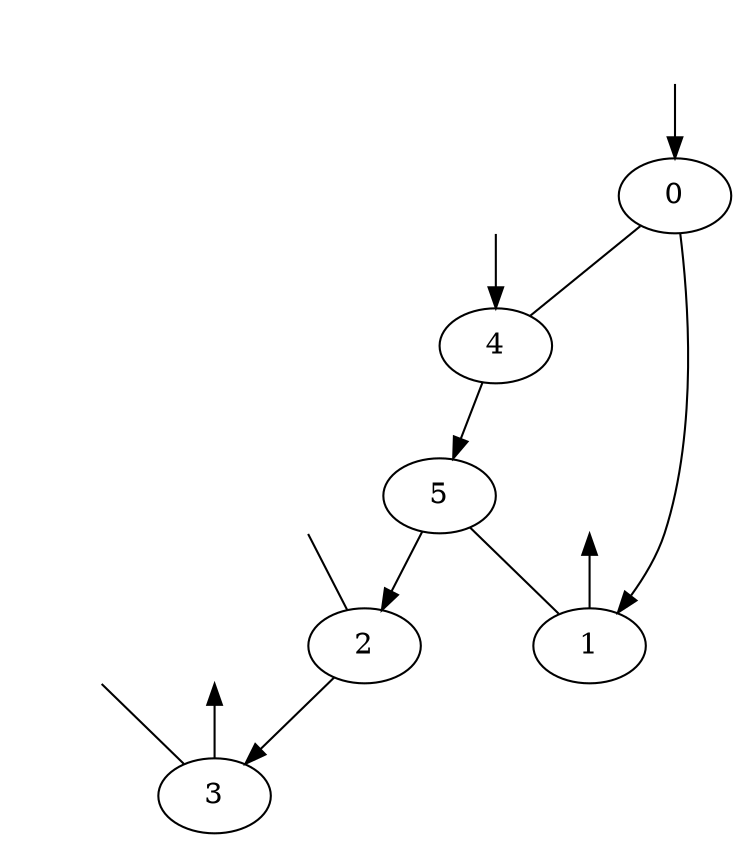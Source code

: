 digraph {
  0 [node_type=i,];
  1 [node_type=i,];
  2 [node_type=i,];
  3 [node_type=i,];
  4 [node_type=i,];
  5 [node_type=i,];
  0 -> 1[ dir=forward cut_flow=uncut,edge_id=0,pdg=11,];
  ext2 [shape=none, label="" flow=sink];
  ext2 -> 1[dir=back cut_flow=aligned,edge_id=1,pdg=11,];
  ext3 [shape=none, label="" flow=source];
  ext3 -> 0[dir=forward cut_flow=reversed,edge_id=1,pdg=11,];
  0 -> 4[ dir=none cut_flow=uncut,edge_id=8,pdg=22,];
  5 -> 1[ dir=none cut_flow=uncut,edge_id=2,pdg=22,];
  2 -> 3[ dir=forward cut_flow=uncut,edge_id=6,pdg=1,];
  ext10 [shape=none, label="" flow=sink];
  ext10 -> 2[dir=none cut_flow=aligned,edge_id=7,pdg=21,];
  ext11 [shape=none, label="" flow=source];
  ext11 -> 3[dir=none cut_flow=reversed,edge_id=7,pdg=21,];
  5 -> 2[ dir=forward cut_flow=uncut,edge_id=5,pdg=1,];
  ext14 [shape=none, label="" flow=sink];
  ext14 -> 3[dir=back cut_flow=aligned,edge_id=4,pdg=1,];
  ext15 [shape=none, label="" flow=source];
  ext15 -> 4[dir=forward cut_flow=reversed,edge_id=4,pdg=1,];
  4 -> 5[ dir=forward cut_flow=uncut,edge_id=3,pdg=1,];
}
digraph {
  0 [node_type=i,];
  1 [node_type=i,];
  2 [node_type=i,];
  3 [node_type=i,];
  4 [node_type=i,];
  5 [node_type=i,];
  0 -> 1[ dir=forward cut_flow=uncut,edge_id=0,pdg=11,];
  ext2 [shape=none, label="" flow=sink];
  ext2 -> 1[dir=back cut_flow=aligned,edge_id=1,pdg=11,];
  ext3 [shape=none, label="" flow=source];
  ext3 -> 0[dir=forward cut_flow=reversed,edge_id=1,pdg=11,];
  0 -> 4[ dir=none cut_flow=uncut,edge_id=8,pdg=22,];
  5 -> 1[ dir=none cut_flow=uncut,edge_id=2,pdg=22,];
  2 -> 3[ dir=forward cut_flow=uncut,edge_id=6,pdg=1,];
  ext10 [shape=none, label="" flow=sink];
  ext10 -> 2[dir=none cut_flow=aligned,edge_id=7,pdg=21,];
  ext11 [shape=none, label="" flow=source];
  ext11 -> 3[dir=none cut_flow=reversed,edge_id=7,pdg=21,];
  ext12 [shape=none, label="" flow=sink];
  ext12 -> 5[dir=back cut_flow=aligned,edge_id=5,pdg=1,];
  ext13 [shape=none, label="" flow=source];
  ext13 -> 2[dir=forward cut_flow=reversed,edge_id=5,pdg=1,];
  3 -> 4[ dir=forward cut_flow=uncut,edge_id=4,pdg=1,];
  4 -> 5[ dir=forward cut_flow=uncut,edge_id=3,pdg=1,];
}
digraph {
  0 [node_type=i,];
  1 [node_type=i,];
  2 [node_type=i,];
  3 [node_type=i,];
  4 [node_type=i,];
  5 [node_type=i,];
  ext0 [shape=none, label="" flow=sink];
  ext0 -> 0[dir=back cut_flow=aligned,edge_id=0,pdg=11,];
  ext1 [shape=none, label="" flow=source];
  ext1 -> 1[dir=forward cut_flow=reversed,edge_id=0,pdg=11,];
  1 -> 0[ dir=forward cut_flow=uncut,edge_id=1,pdg=11,];
  0 -> 4[ dir=none cut_flow=uncut,edge_id=8,pdg=22,];
  5 -> 1[ dir=none cut_flow=uncut,edge_id=2,pdg=22,];
  2 -> 3[ dir=forward cut_flow=uncut,edge_id=6,pdg=1,];
  ext10 [shape=none, label="" flow=sink];
  ext10 -> 2[dir=none cut_flow=aligned,edge_id=7,pdg=21,];
  ext11 [shape=none, label="" flow=source];
  ext11 -> 3[dir=none cut_flow=reversed,edge_id=7,pdg=21,];
  5 -> 2[ dir=forward cut_flow=uncut,edge_id=5,pdg=1,];
  3 -> 4[ dir=forward cut_flow=uncut,edge_id=4,pdg=1,];
  ext16 [shape=none, label="" flow=sink];
  ext16 -> 4[dir=back cut_flow=aligned,edge_id=3,pdg=1,];
  ext17 [shape=none, label="" flow=source];
  ext17 -> 5[dir=forward cut_flow=reversed,edge_id=3,pdg=1,];
}
digraph {
  0 [node_type=i,];
  1 [node_type=i,];
  2 [node_type=i,];
  3 [node_type=i,];
  4 [node_type=i,];
  5 [node_type=i,];
  0 -> 1[ dir=forward cut_flow=uncut,edge_id=0,pdg=11,];
  ext2 [shape=none, label="" flow=sink];
  ext2 -> 1[dir=back cut_flow=aligned,edge_id=1,pdg=11,];
  ext3 [shape=none, label="" flow=source];
  ext3 -> 0[dir=forward cut_flow=reversed,edge_id=1,pdg=11,];
  0 -> 4[ dir=none cut_flow=uncut,edge_id=8,pdg=22,];
  5 -> 1[ dir=none cut_flow=uncut,edge_id=2,pdg=22,];
  2 -> 3[ dir=forward cut_flow=uncut,edge_id=6,pdg=1,];
  ext10 [shape=none, label="" flow=sink];
  ext10 -> 2[dir=none cut_flow=aligned,edge_id=7,pdg=21,];
  ext11 [shape=none, label="" flow=source];
  ext11 -> 3[dir=none cut_flow=reversed,edge_id=7,pdg=21,];
  5 -> 2[ dir=forward cut_flow=uncut,edge_id=5,pdg=1,];
  3 -> 4[ dir=forward cut_flow=uncut,edge_id=4,pdg=1,];
  4 -> 5[ dir=forward cut_flow=uncut,edge_id=3,pdg=1,];
}
digraph {
  0 [node_type=i,];
  1 [node_type=i,];
  2 [node_type=i,];
  3 [node_type=i,];
  4 [node_type=i,];
  5 [node_type=i,];
  0 -> 1[ dir=forward cut_flow=uncut,edge_id=0,pdg=11,];
  ext2 [shape=none, label="" flow=sink];
  ext2 -> 1[dir=back cut_flow=aligned,edge_id=1,pdg=11,];
  ext3 [shape=none, label="" flow=source];
  ext3 -> 0[dir=forward cut_flow=reversed,edge_id=1,pdg=11,];
  0 -> 4[ dir=none cut_flow=uncut,edge_id=8,pdg=22,];
  5 -> 1[ dir=none cut_flow=uncut,edge_id=2,pdg=22,];
  ext8 [shape=none, label="" flow=sink];
  ext8 -> 2[dir=back cut_flow=reversed,edge_id=6,pdg=1,];
  ext9 [shape=none, label="" flow=source];
  ext9 -> 3[dir=forward cut_flow=aligned,edge_id=6,pdg=1,];
  2 -> 3[ dir=none cut_flow=uncut,edge_id=7,pdg=21,];
  ext12 [shape=none, label="" flow=sink];
  ext12 -> 5[dir=back cut_flow=aligned,edge_id=5,pdg=1,];
  ext13 [shape=none, label="" flow=source];
  ext13 -> 2[dir=forward cut_flow=reversed,edge_id=5,pdg=1,];
  3 -> 4[ dir=forward cut_flow=uncut,edge_id=4,pdg=1,];
  4 -> 5[ dir=forward cut_flow=uncut,edge_id=3,pdg=1,];
}
digraph {
  0 [node_type=i,];
  1 [node_type=i,];
  2 [node_type=i,];
  3 [node_type=i,];
  4 [node_type=i,];
  5 [node_type=i,];
  0 -> 1[ dir=forward cut_flow=uncut,edge_id=0,pdg=11,];
  ext2 [shape=none, label="" flow=sink];
  ext2 -> 1[dir=back cut_flow=aligned,edge_id=1,pdg=11,];
  ext3 [shape=none, label="" flow=source];
  ext3 -> 0[dir=forward cut_flow=reversed,edge_id=1,pdg=11,];
  0 -> 4[ dir=none cut_flow=uncut,edge_id=8,pdg=22,];
  5 -> 1[ dir=none cut_flow=uncut,edge_id=2,pdg=22,];
  ext8 [shape=none, label="" flow=sink];
  ext8 -> 2[dir=back cut_flow=reversed,edge_id=6,pdg=1,];
  ext9 [shape=none, label="" flow=source];
  ext9 -> 3[dir=forward cut_flow=aligned,edge_id=6,pdg=1,];
  2 -> 3[ dir=none cut_flow=uncut,edge_id=7,pdg=21,];
  5 -> 2[ dir=forward cut_flow=uncut,edge_id=5,pdg=1,];
  ext14 [shape=none, label="" flow=sink];
  ext14 -> 3[dir=back cut_flow=aligned,edge_id=4,pdg=1,];
  ext15 [shape=none, label="" flow=source];
  ext15 -> 4[dir=forward cut_flow=reversed,edge_id=4,pdg=1,];
  4 -> 5[ dir=forward cut_flow=uncut,edge_id=3,pdg=1,];
}
digraph {
  0 [node_type=i,];
  1 [node_type=i,];
  2 [node_type=i,];
  3 [node_type=i,];
  4 [node_type=i,];
  5 [node_type=i,];
  ext0 [shape=none, label="" flow=sink];
  ext0 -> 0[dir=back cut_flow=aligned,edge_id=0,pdg=11,];
  ext1 [shape=none, label="" flow=source];
  ext1 -> 1[dir=forward cut_flow=reversed,edge_id=0,pdg=11,];
  1 -> 0[ dir=forward cut_flow=uncut,edge_id=1,pdg=11,];
  0 -> 4[ dir=none cut_flow=uncut,edge_id=8,pdg=22,];
  5 -> 1[ dir=none cut_flow=uncut,edge_id=2,pdg=22,];
  ext8 [shape=none, label="" flow=sink];
  ext8 -> 2[dir=back cut_flow=reversed,edge_id=6,pdg=1,];
  ext9 [shape=none, label="" flow=source];
  ext9 -> 3[dir=forward cut_flow=aligned,edge_id=6,pdg=1,];
  2 -> 3[ dir=none cut_flow=uncut,edge_id=7,pdg=21,];
  5 -> 2[ dir=forward cut_flow=uncut,edge_id=5,pdg=1,];
  3 -> 4[ dir=forward cut_flow=uncut,edge_id=4,pdg=1,];
  ext16 [shape=none, label="" flow=sink];
  ext16 -> 4[dir=back cut_flow=aligned,edge_id=3,pdg=1,];
  ext17 [shape=none, label="" flow=source];
  ext17 -> 5[dir=forward cut_flow=reversed,edge_id=3,pdg=1,];
}
digraph {
  0 [node_type=i,];
  1 [node_type=i,];
  2 [node_type=i,];
  3 [node_type=i,];
  4 [node_type=i,];
  5 [node_type=i,];
  0 -> 1[ dir=forward cut_flow=uncut,edge_id=0,pdg=11,];
  ext2 [shape=none, label="" flow=sink];
  ext2 -> 1[dir=back cut_flow=aligned,edge_id=1,pdg=11,];
  ext3 [shape=none, label="" flow=source];
  ext3 -> 0[dir=forward cut_flow=reversed,edge_id=1,pdg=11,];
  0 -> 4[ dir=none cut_flow=uncut,edge_id=8,pdg=22,];
  5 -> 1[ dir=none cut_flow=uncut,edge_id=2,pdg=22,];
  ext8 [shape=none, label="" flow=sink];
  ext8 -> 2[dir=back cut_flow=aligned,edge_id=6,pdg=1,];
  ext9 [shape=none, label="" flow=source];
  ext9 -> 3[dir=forward cut_flow=reversed,edge_id=6,pdg=1,];
  ext10 [shape=none, label="" flow=sink];
  ext10 -> 2[dir=none cut_flow=aligned,edge_id=7,pdg=21,];
  ext11 [shape=none, label="" flow=source];
  ext11 -> 3[dir=none cut_flow=reversed,edge_id=7,pdg=21,];
  5 -> 2[ dir=forward cut_flow=uncut,edge_id=5,pdg=1,];
  3 -> 4[ dir=forward cut_flow=uncut,edge_id=4,pdg=1,];
  4 -> 5[ dir=forward cut_flow=uncut,edge_id=3,pdg=1,];
}
digraph {
  0 [node_type=i,];
  1 [node_type=i,];
  2 [node_type=i,];
  3 [node_type=i,];
  4 [node_type=i,];
  5 [node_type=i,];
  0 -> 1[ dir=forward cut_flow=uncut,edge_id=0,pdg=11,];
  ext2 [shape=none, label="" flow=sink];
  ext2 -> 1[dir=back cut_flow=aligned,edge_id=1,pdg=11,];
  ext3 [shape=none, label="" flow=source];
  ext3 -> 0[dir=forward cut_flow=reversed,edge_id=1,pdg=11,];
  0 -> 4[ dir=none cut_flow=uncut,edge_id=8,pdg=22,];
  5 -> 1[ dir=none cut_flow=uncut,edge_id=2,pdg=22,];
  2 -> 3[ dir=forward cut_flow=uncut,edge_id=6,pdg=1,];
  2 -> 3[ dir=none cut_flow=uncut,edge_id=7,pdg=21,];
  ext12 [shape=none, label="" flow=sink];
  ext12 -> 5[dir=back cut_flow=aligned,edge_id=5,pdg=1,];
  ext13 [shape=none, label="" flow=source];
  ext13 -> 2[dir=forward cut_flow=reversed,edge_id=5,pdg=1,];
  3 -> 4[ dir=forward cut_flow=uncut,edge_id=4,pdg=1,];
  4 -> 5[ dir=forward cut_flow=uncut,edge_id=3,pdg=1,];
}
digraph {
  0 [node_type=i,];
  1 [node_type=i,];
  2 [node_type=i,];
  3 [node_type=i,];
  4 [node_type=i,];
  5 [node_type=i,];
  0 -> 1[ dir=forward cut_flow=uncut,edge_id=0,pdg=11,];
  ext2 [shape=none, label="" flow=sink];
  ext2 -> 1[dir=back cut_flow=aligned,edge_id=1,pdg=11,];
  ext3 [shape=none, label="" flow=source];
  ext3 -> 0[dir=forward cut_flow=reversed,edge_id=1,pdg=11,];
  0 -> 4[ dir=none cut_flow=uncut,edge_id=8,pdg=22,];
  5 -> 1[ dir=none cut_flow=uncut,edge_id=2,pdg=22,];
  2 -> 3[ dir=forward cut_flow=uncut,edge_id=6,pdg=1,];
  2 -> 3[ dir=none cut_flow=uncut,edge_id=7,pdg=21,];
  5 -> 2[ dir=forward cut_flow=uncut,edge_id=5,pdg=1,];
  ext14 [shape=none, label="" flow=sink];
  ext14 -> 3[dir=back cut_flow=aligned,edge_id=4,pdg=1,];
  ext15 [shape=none, label="" flow=source];
  ext15 -> 4[dir=forward cut_flow=reversed,edge_id=4,pdg=1,];
  4 -> 5[ dir=forward cut_flow=uncut,edge_id=3,pdg=1,];
}
digraph {
  0 [node_type=i,];
  1 [node_type=i,];
  2 [node_type=i,];
  3 [node_type=i,];
  4 [node_type=i,];
  5 [node_type=i,];
  ext0 [shape=none, label="" flow=sink];
  ext0 -> 0[dir=back cut_flow=aligned,edge_id=0,pdg=11,];
  ext1 [shape=none, label="" flow=source];
  ext1 -> 1[dir=forward cut_flow=reversed,edge_id=0,pdg=11,];
  1 -> 0[ dir=forward cut_flow=uncut,edge_id=1,pdg=11,];
  0 -> 4[ dir=none cut_flow=uncut,edge_id=8,pdg=22,];
  5 -> 1[ dir=none cut_flow=uncut,edge_id=2,pdg=22,];
  2 -> 3[ dir=forward cut_flow=uncut,edge_id=6,pdg=1,];
  2 -> 3[ dir=none cut_flow=uncut,edge_id=7,pdg=21,];
  5 -> 2[ dir=forward cut_flow=uncut,edge_id=5,pdg=1,];
  3 -> 4[ dir=forward cut_flow=uncut,edge_id=4,pdg=1,];
  ext16 [shape=none, label="" flow=sink];
  ext16 -> 4[dir=back cut_flow=aligned,edge_id=3,pdg=1,];
  ext17 [shape=none, label="" flow=source];
  ext17 -> 5[dir=forward cut_flow=reversed,edge_id=3,pdg=1,];
}
digraph {
  0 [node_type=i,];
  1 [node_type=i,];
  2 [node_type=i,];
  3 [node_type=i,];
  4 [node_type=i,];
  5 [node_type=i,];
  0 -> 1[ dir=forward cut_flow=uncut,edge_id=0,pdg=11,];
  ext2 [shape=none, label="" flow=sink];
  ext2 -> 1[dir=back cut_flow=aligned,edge_id=1,pdg=11,];
  ext3 [shape=none, label="" flow=source];
  ext3 -> 0[dir=forward cut_flow=reversed,edge_id=1,pdg=11,];
  0 -> 4[ dir=none cut_flow=uncut,edge_id=8,pdg=22,];
  5 -> 1[ dir=none cut_flow=uncut,edge_id=2,pdg=22,];
  ext8 [shape=none, label="" flow=sink];
  ext8 -> 2[dir=back cut_flow=aligned,edge_id=6,pdg=1,];
  ext9 [shape=none, label="" flow=source];
  ext9 -> 3[dir=forward cut_flow=reversed,edge_id=6,pdg=1,];
  2 -> 3[ dir=none cut_flow=uncut,edge_id=7,pdg=21,];
  ext12 [shape=none, label="" flow=sink];
  ext12 -> 5[dir=back cut_flow=aligned,edge_id=5,pdg=1,];
  ext13 [shape=none, label="" flow=source];
  ext13 -> 2[dir=forward cut_flow=reversed,edge_id=5,pdg=1,];
  3 -> 4[ dir=forward cut_flow=uncut,edge_id=4,pdg=1,];
  4 -> 5[ dir=forward cut_flow=uncut,edge_id=3,pdg=1,];
}
digraph {
  0 [node_type=i,];
  1 [node_type=i,];
  2 [node_type=i,];
  3 [node_type=i,];
  4 [node_type=i,];
  5 [node_type=i,];
  0 -> 1[ dir=forward cut_flow=uncut,edge_id=0,pdg=11,];
  ext2 [shape=none, label="" flow=sink];
  ext2 -> 1[dir=back cut_flow=aligned,edge_id=1,pdg=11,];
  ext3 [shape=none, label="" flow=source];
  ext3 -> 0[dir=forward cut_flow=reversed,edge_id=1,pdg=11,];
  0 -> 4[ dir=none cut_flow=uncut,edge_id=8,pdg=22,];
  5 -> 1[ dir=none cut_flow=uncut,edge_id=2,pdg=22,];
  ext8 [shape=none, label="" flow=sink];
  ext8 -> 2[dir=back cut_flow=aligned,edge_id=6,pdg=1,];
  ext9 [shape=none, label="" flow=source];
  ext9 -> 3[dir=forward cut_flow=reversed,edge_id=6,pdg=1,];
  2 -> 3[ dir=none cut_flow=uncut,edge_id=7,pdg=21,];
  5 -> 2[ dir=forward cut_flow=uncut,edge_id=5,pdg=1,];
  ext14 [shape=none, label="" flow=sink];
  ext14 -> 3[dir=back cut_flow=aligned,edge_id=4,pdg=1,];
  ext15 [shape=none, label="" flow=source];
  ext15 -> 4[dir=forward cut_flow=reversed,edge_id=4,pdg=1,];
  4 -> 5[ dir=forward cut_flow=uncut,edge_id=3,pdg=1,];
}
digraph {
  0 [node_type=i,];
  1 [node_type=i,];
  2 [node_type=i,];
  3 [node_type=i,];
  4 [node_type=i,];
  5 [node_type=i,];
  ext0 [shape=none, label="" flow=sink];
  ext0 -> 0[dir=back cut_flow=aligned,edge_id=0,pdg=11,];
  ext1 [shape=none, label="" flow=source];
  ext1 -> 1[dir=forward cut_flow=reversed,edge_id=0,pdg=11,];
  1 -> 0[ dir=forward cut_flow=uncut,edge_id=1,pdg=11,];
  0 -> 4[ dir=none cut_flow=uncut,edge_id=8,pdg=22,];
  5 -> 1[ dir=none cut_flow=uncut,edge_id=2,pdg=22,];
  ext8 [shape=none, label="" flow=sink];
  ext8 -> 2[dir=back cut_flow=aligned,edge_id=6,pdg=1,];
  ext9 [shape=none, label="" flow=source];
  ext9 -> 3[dir=forward cut_flow=reversed,edge_id=6,pdg=1,];
  2 -> 3[ dir=none cut_flow=uncut,edge_id=7,pdg=21,];
  5 -> 2[ dir=forward cut_flow=uncut,edge_id=5,pdg=1,];
  3 -> 4[ dir=forward cut_flow=uncut,edge_id=4,pdg=1,];
  ext16 [shape=none, label="" flow=sink];
  ext16 -> 4[dir=back cut_flow=aligned,edge_id=3,pdg=1,];
  ext17 [shape=none, label="" flow=source];
  ext17 -> 5[dir=forward cut_flow=reversed,edge_id=3,pdg=1,];
}
digraph {
  0 [node_type=i,];
  1 [node_type=i,];
  2 [node_type=i,];
  3 [node_type=i,];
  4 [node_type=i,];
  5 [node_type=i,];
  0 -> 1[ dir=forward cut_flow=uncut,edge_id=0,pdg=11,];
  ext2 [shape=none, label="" flow=sink];
  ext2 -> 1[dir=back cut_flow=aligned,edge_id=1,pdg=11,];
  ext3 [shape=none, label="" flow=source];
  ext3 -> 0[dir=forward cut_flow=reversed,edge_id=1,pdg=11,];
  0 -> 4[ dir=none cut_flow=uncut,edge_id=8,pdg=22,];
  5 -> 1[ dir=none cut_flow=uncut,edge_id=2,pdg=22,];
  2 -> 3[ dir=forward cut_flow=uncut,edge_id=6,pdg=1,];
  ext10 [shape=none, label="" flow=sink];
  ext10 -> 2[dir=none cut_flow=reversed,edge_id=7,pdg=21,];
  ext11 [shape=none, label="" flow=source];
  ext11 -> 3[dir=none cut_flow=aligned,edge_id=7,pdg=21,];
  5 -> 2[ dir=forward cut_flow=uncut,edge_id=5,pdg=1,];
  ext14 [shape=none, label="" flow=sink];
  ext14 -> 3[dir=back cut_flow=aligned,edge_id=4,pdg=1,];
  ext15 [shape=none, label="" flow=source];
  ext15 -> 4[dir=forward cut_flow=reversed,edge_id=4,pdg=1,];
  4 -> 5[ dir=forward cut_flow=uncut,edge_id=3,pdg=1,];
}
digraph {
  0 [node_type=i,];
  1 [node_type=i,];
  2 [node_type=i,];
  3 [node_type=i,];
  4 [node_type=i,];
  5 [node_type=i,];
  0 -> 1[ dir=forward cut_flow=uncut,edge_id=0,pdg=11,];
  ext2 [shape=none, label="" flow=sink];
  ext2 -> 1[dir=back cut_flow=aligned,edge_id=1,pdg=11,];
  ext3 [shape=none, label="" flow=source];
  ext3 -> 0[dir=forward cut_flow=reversed,edge_id=1,pdg=11,];
  0 -> 4[ dir=none cut_flow=uncut,edge_id=8,pdg=22,];
  5 -> 1[ dir=none cut_flow=uncut,edge_id=2,pdg=22,];
  ext8 [shape=none, label="" flow=sink];
  ext8 -> 2[dir=back cut_flow=aligned,edge_id=6,pdg=1,];
  ext9 [shape=none, label="" flow=source];
  ext9 -> 3[dir=forward cut_flow=reversed,edge_id=6,pdg=1,];
  2 -> 3[ dir=none cut_flow=uncut,edge_id=7,pdg=21,];
  5 -> 2[ dir=forward cut_flow=uncut,edge_id=5,pdg=1,];
  3 -> 4[ dir=forward cut_flow=uncut,edge_id=4,pdg=1,];
  4 -> 5[ dir=forward cut_flow=uncut,edge_id=3,pdg=1,];
}
digraph {
  0 [node_type=i,];
  1 [node_type=i,];
  2 [node_type=i,];
  3 [node_type=i,];
  4 [node_type=i,];
  5 [node_type=i,];
  0 -> 1[ dir=forward cut_flow=uncut,edge_id=0,pdg=11,];
  ext2 [shape=none, label="" flow=sink];
  ext2 -> 1[dir=back cut_flow=aligned,edge_id=1,pdg=11,];
  ext3 [shape=none, label="" flow=source];
  ext3 -> 0[dir=forward cut_flow=reversed,edge_id=1,pdg=11,];
  0 -> 4[ dir=none cut_flow=uncut,edge_id=8,pdg=22,];
  5 -> 1[ dir=none cut_flow=uncut,edge_id=2,pdg=22,];
  2 -> 3[ dir=forward cut_flow=uncut,edge_id=6,pdg=1,];
  ext10 [shape=none, label="" flow=sink];
  ext10 -> 2[dir=none cut_flow=reversed,edge_id=7,pdg=21,];
  ext11 [shape=none, label="" flow=source];
  ext11 -> 3[dir=none cut_flow=aligned,edge_id=7,pdg=21,];
  ext12 [shape=none, label="" flow=sink];
  ext12 -> 5[dir=back cut_flow=aligned,edge_id=5,pdg=1,];
  ext13 [shape=none, label="" flow=source];
  ext13 -> 2[dir=forward cut_flow=reversed,edge_id=5,pdg=1,];
  3 -> 4[ dir=forward cut_flow=uncut,edge_id=4,pdg=1,];
  4 -> 5[ dir=forward cut_flow=uncut,edge_id=3,pdg=1,];
}
digraph {
  0 [node_type=i,];
  1 [node_type=i,];
  2 [node_type=i,];
  3 [node_type=i,];
  4 [node_type=i,];
  5 [node_type=i,];
  ext0 [shape=none, label="" flow=sink];
  ext0 -> 0[dir=back cut_flow=aligned,edge_id=0,pdg=11,];
  ext1 [shape=none, label="" flow=source];
  ext1 -> 1[dir=forward cut_flow=reversed,edge_id=0,pdg=11,];
  1 -> 0[ dir=forward cut_flow=uncut,edge_id=1,pdg=11,];
  0 -> 4[ dir=none cut_flow=uncut,edge_id=8,pdg=22,];
  5 -> 1[ dir=none cut_flow=uncut,edge_id=2,pdg=22,];
  2 -> 3[ dir=forward cut_flow=uncut,edge_id=6,pdg=1,];
  ext10 [shape=none, label="" flow=sink];
  ext10 -> 2[dir=none cut_flow=reversed,edge_id=7,pdg=21,];
  ext11 [shape=none, label="" flow=source];
  ext11 -> 3[dir=none cut_flow=aligned,edge_id=7,pdg=21,];
  5 -> 2[ dir=forward cut_flow=uncut,edge_id=5,pdg=1,];
  3 -> 4[ dir=forward cut_flow=uncut,edge_id=4,pdg=1,];
  ext16 [shape=none, label="" flow=sink];
  ext16 -> 4[dir=back cut_flow=aligned,edge_id=3,pdg=1,];
  ext17 [shape=none, label="" flow=source];
  ext17 -> 5[dir=forward cut_flow=reversed,edge_id=3,pdg=1,];
}
digraph {
  0 [node_type=i,];
  1 [node_type=i,];
  2 [node_type=i,];
  3 [node_type=i,];
  4 [node_type=i,];
  5 [node_type=i,];
  0 -> 1[ dir=forward cut_flow=uncut,edge_id=0,pdg=11,];
  ext2 [shape=none, label="" flow=sink];
  ext2 -> 1[dir=back cut_flow=aligned,edge_id=1,pdg=11,];
  ext3 [shape=none, label="" flow=source];
  ext3 -> 0[dir=forward cut_flow=reversed,edge_id=1,pdg=11,];
  0 -> 4[ dir=none cut_flow=uncut,edge_id=8,pdg=22,];
  5 -> 1[ dir=none cut_flow=uncut,edge_id=2,pdg=22,];
  2 -> 3[ dir=forward cut_flow=uncut,edge_id=6,pdg=1,];
  ext10 [shape=none, label="" flow=sink];
  ext10 -> 2[dir=none cut_flow=aligned,edge_id=7,pdg=21,];
  ext11 [shape=none, label="" flow=source];
  ext11 -> 3[dir=none cut_flow=reversed,edge_id=7,pdg=21,];
  5 -> 2[ dir=forward cut_flow=uncut,edge_id=5,pdg=1,];
  3 -> 4[ dir=forward cut_flow=uncut,edge_id=4,pdg=1,];
  ext16 [shape=none, label="" flow=sink];
  ext16 -> 4[dir=back cut_flow=reversed,edge_id=3,pdg=1,];
  ext17 [shape=none, label="" flow=source];
  ext17 -> 5[dir=forward cut_flow=aligned,edge_id=3,pdg=1,];
}
digraph {
  0 [node_type=i,];
  1 [node_type=i,];
  2 [node_type=i,];
  3 [node_type=i,];
  4 [node_type=i,];
  5 [node_type=i,];
  ext0 [shape=none, label="" flow=sink];
  ext0 -> 0[dir=back cut_flow=aligned,edge_id=0,pdg=11,];
  ext1 [shape=none, label="" flow=source];
  ext1 -> 1[dir=forward cut_flow=reversed,edge_id=0,pdg=11,];
  1 -> 0[ dir=forward cut_flow=uncut,edge_id=1,pdg=11,];
  0 -> 4[ dir=none cut_flow=uncut,edge_id=8,pdg=22,];
  5 -> 1[ dir=none cut_flow=uncut,edge_id=2,pdg=22,];
  2 -> 3[ dir=forward cut_flow=uncut,edge_id=6,pdg=1,];
  ext10 [shape=none, label="" flow=sink];
  ext10 -> 2[dir=none cut_flow=aligned,edge_id=7,pdg=21,];
  ext11 [shape=none, label="" flow=source];
  ext11 -> 3[dir=none cut_flow=reversed,edge_id=7,pdg=21,];
  5 -> 2[ dir=forward cut_flow=uncut,edge_id=5,pdg=1,];
  ext14 [shape=none, label="" flow=sink];
  ext14 -> 3[dir=back cut_flow=reversed,edge_id=4,pdg=1,];
  ext15 [shape=none, label="" flow=source];
  ext15 -> 4[dir=forward cut_flow=aligned,edge_id=4,pdg=1,];
  4 -> 5[ dir=forward cut_flow=uncut,edge_id=3,pdg=1,];
}
digraph {
  0 [node_type=i,];
  1 [node_type=i,];
  2 [node_type=i,];
  3 [node_type=i,];
  4 [node_type=i,];
  5 [node_type=i,];
  ext0 [shape=none, label="" flow=sink];
  ext0 -> 0[dir=back cut_flow=aligned,edge_id=0,pdg=11,];
  ext1 [shape=none, label="" flow=source];
  ext1 -> 1[dir=forward cut_flow=reversed,edge_id=0,pdg=11,];
  1 -> 0[ dir=forward cut_flow=uncut,edge_id=1,pdg=11,];
  0 -> 4[ dir=none cut_flow=uncut,edge_id=8,pdg=22,];
  5 -> 1[ dir=none cut_flow=uncut,edge_id=2,pdg=22,];
  2 -> 3[ dir=forward cut_flow=uncut,edge_id=6,pdg=1,];
  ext10 [shape=none, label="" flow=sink];
  ext10 -> 2[dir=none cut_flow=aligned,edge_id=7,pdg=21,];
  ext11 [shape=none, label="" flow=source];
  ext11 -> 3[dir=none cut_flow=reversed,edge_id=7,pdg=21,];
  ext12 [shape=none, label="" flow=sink];
  ext12 -> 5[dir=back cut_flow=reversed,edge_id=5,pdg=1,];
  ext13 [shape=none, label="" flow=source];
  ext13 -> 2[dir=forward cut_flow=aligned,edge_id=5,pdg=1,];
  3 -> 4[ dir=forward cut_flow=uncut,edge_id=4,pdg=1,];
  4 -> 5[ dir=forward cut_flow=uncut,edge_id=3,pdg=1,];
}
digraph {
  0 [node_type=i,];
  1 [node_type=i,];
  2 [node_type=i,];
  3 [node_type=i,];
  4 [node_type=i,];
  5 [node_type=i,];
  ext0 [shape=none, label="" flow=sink];
  ext0 -> 0[dir=back cut_flow=aligned,edge_id=0,pdg=11,];
  ext1 [shape=none, label="" flow=source];
  ext1 -> 1[dir=forward cut_flow=reversed,edge_id=0,pdg=11,];
  1 -> 0[ dir=forward cut_flow=uncut,edge_id=1,pdg=11,];
  0 -> 4[ dir=none cut_flow=uncut,edge_id=8,pdg=22,];
  5 -> 1[ dir=none cut_flow=uncut,edge_id=2,pdg=22,];
  ext8 [shape=none, label="" flow=sink];
  ext8 -> 2[dir=back cut_flow=reversed,edge_id=6,pdg=1,];
  ext9 [shape=none, label="" flow=source];
  ext9 -> 3[dir=forward cut_flow=aligned,edge_id=6,pdg=1,];
  2 -> 3[ dir=none cut_flow=uncut,edge_id=7,pdg=21,];
  5 -> 2[ dir=forward cut_flow=uncut,edge_id=5,pdg=1,];
  3 -> 4[ dir=forward cut_flow=uncut,edge_id=4,pdg=1,];
  4 -> 5[ dir=forward cut_flow=uncut,edge_id=3,pdg=1,];
}
digraph {
  0 [node_type=i,];
  1 [node_type=i,];
  2 [node_type=i,];
  3 [node_type=i,];
  4 [node_type=i,];
  5 [node_type=i,];
  0 -> 1[ dir=forward cut_flow=uncut,edge_id=0,pdg=11,];
  ext2 [shape=none, label="" flow=sink];
  ext2 -> 1[dir=back cut_flow=aligned,edge_id=1,pdg=11,];
  ext3 [shape=none, label="" flow=source];
  ext3 -> 0[dir=forward cut_flow=reversed,edge_id=1,pdg=11,];
  0 -> 4[ dir=none cut_flow=uncut,edge_id=8,pdg=22,];
  5 -> 1[ dir=none cut_flow=uncut,edge_id=2,pdg=22,];
  ext8 [shape=none, label="" flow=sink];
  ext8 -> 2[dir=back cut_flow=reversed,edge_id=6,pdg=1,];
  ext9 [shape=none, label="" flow=source];
  ext9 -> 3[dir=forward cut_flow=aligned,edge_id=6,pdg=1,];
  2 -> 3[ dir=none cut_flow=uncut,edge_id=7,pdg=21,];
  5 -> 2[ dir=forward cut_flow=uncut,edge_id=5,pdg=1,];
  3 -> 4[ dir=forward cut_flow=uncut,edge_id=4,pdg=1,];
  ext16 [shape=none, label="" flow=sink];
  ext16 -> 4[dir=back cut_flow=reversed,edge_id=3,pdg=1,];
  ext17 [shape=none, label="" flow=source];
  ext17 -> 5[dir=forward cut_flow=aligned,edge_id=3,pdg=1,];
}
digraph {
  0 [node_type=i,];
  1 [node_type=i,];
  2 [node_type=i,];
  3 [node_type=i,];
  4 [node_type=i,];
  5 [node_type=i,];
  ext0 [shape=none, label="" flow=sink];
  ext0 -> 0[dir=back cut_flow=aligned,edge_id=0,pdg=11,];
  ext1 [shape=none, label="" flow=source];
  ext1 -> 1[dir=forward cut_flow=reversed,edge_id=0,pdg=11,];
  1 -> 0[ dir=forward cut_flow=uncut,edge_id=1,pdg=11,];
  0 -> 4[ dir=none cut_flow=uncut,edge_id=8,pdg=22,];
  5 -> 1[ dir=none cut_flow=uncut,edge_id=2,pdg=22,];
  ext8 [shape=none, label="" flow=sink];
  ext8 -> 2[dir=back cut_flow=reversed,edge_id=6,pdg=1,];
  ext9 [shape=none, label="" flow=source];
  ext9 -> 3[dir=forward cut_flow=aligned,edge_id=6,pdg=1,];
  2 -> 3[ dir=none cut_flow=uncut,edge_id=7,pdg=21,];
  5 -> 2[ dir=forward cut_flow=uncut,edge_id=5,pdg=1,];
  ext14 [shape=none, label="" flow=sink];
  ext14 -> 3[dir=back cut_flow=reversed,edge_id=4,pdg=1,];
  ext15 [shape=none, label="" flow=source];
  ext15 -> 4[dir=forward cut_flow=aligned,edge_id=4,pdg=1,];
  4 -> 5[ dir=forward cut_flow=uncut,edge_id=3,pdg=1,];
}
digraph {
  0 [node_type=i,];
  1 [node_type=i,];
  2 [node_type=i,];
  3 [node_type=i,];
  4 [node_type=i,];
  5 [node_type=i,];
  ext0 [shape=none, label="" flow=sink];
  ext0 -> 0[dir=back cut_flow=aligned,edge_id=0,pdg=11,];
  ext1 [shape=none, label="" flow=source];
  ext1 -> 1[dir=forward cut_flow=reversed,edge_id=0,pdg=11,];
  1 -> 0[ dir=forward cut_flow=uncut,edge_id=1,pdg=11,];
  0 -> 4[ dir=none cut_flow=uncut,edge_id=8,pdg=22,];
  5 -> 1[ dir=none cut_flow=uncut,edge_id=2,pdg=22,];
  ext8 [shape=none, label="" flow=sink];
  ext8 -> 2[dir=back cut_flow=reversed,edge_id=6,pdg=1,];
  ext9 [shape=none, label="" flow=source];
  ext9 -> 3[dir=forward cut_flow=aligned,edge_id=6,pdg=1,];
  2 -> 3[ dir=none cut_flow=uncut,edge_id=7,pdg=21,];
  ext12 [shape=none, label="" flow=sink];
  ext12 -> 5[dir=back cut_flow=reversed,edge_id=5,pdg=1,];
  ext13 [shape=none, label="" flow=source];
  ext13 -> 2[dir=forward cut_flow=aligned,edge_id=5,pdg=1,];
  3 -> 4[ dir=forward cut_flow=uncut,edge_id=4,pdg=1,];
  4 -> 5[ dir=forward cut_flow=uncut,edge_id=3,pdg=1,];
}
digraph {
  0 [node_type=i,];
  1 [node_type=i,];
  2 [node_type=i,];
  3 [node_type=i,];
  4 [node_type=i,];
  5 [node_type=i,];
  0 -> 1[ dir=forward cut_flow=uncut,edge_id=0,pdg=11,];
  ext2 [shape=none, label="" flow=sink];
  ext2 -> 1[dir=back cut_flow=aligned,edge_id=1,pdg=11,];
  ext3 [shape=none, label="" flow=source];
  ext3 -> 0[dir=forward cut_flow=reversed,edge_id=1,pdg=11,];
  0 -> 4[ dir=none cut_flow=uncut,edge_id=8,pdg=22,];
  5 -> 1[ dir=none cut_flow=uncut,edge_id=2,pdg=22,];
  2 -> 3[ dir=forward cut_flow=uncut,edge_id=6,pdg=1,];
  2 -> 3[ dir=none cut_flow=uncut,edge_id=7,pdg=21,];
  5 -> 2[ dir=forward cut_flow=uncut,edge_id=5,pdg=1,];
  3 -> 4[ dir=forward cut_flow=uncut,edge_id=4,pdg=1,];
  ext16 [shape=none, label="" flow=sink];
  ext16 -> 4[dir=back cut_flow=reversed,edge_id=3,pdg=1,];
  ext17 [shape=none, label="" flow=source];
  ext17 -> 5[dir=forward cut_flow=aligned,edge_id=3,pdg=1,];
}
digraph {
  0 [node_type=i,];
  1 [node_type=i,];
  2 [node_type=i,];
  3 [node_type=i,];
  4 [node_type=i,];
  5 [node_type=i,];
  ext0 [shape=none, label="" flow=sink];
  ext0 -> 0[dir=back cut_flow=aligned,edge_id=0,pdg=11,];
  ext1 [shape=none, label="" flow=source];
  ext1 -> 1[dir=forward cut_flow=reversed,edge_id=0,pdg=11,];
  1 -> 0[ dir=forward cut_flow=uncut,edge_id=1,pdg=11,];
  0 -> 4[ dir=none cut_flow=uncut,edge_id=8,pdg=22,];
  5 -> 1[ dir=none cut_flow=uncut,edge_id=2,pdg=22,];
  2 -> 3[ dir=forward cut_flow=uncut,edge_id=6,pdg=1,];
  2 -> 3[ dir=none cut_flow=uncut,edge_id=7,pdg=21,];
  5 -> 2[ dir=forward cut_flow=uncut,edge_id=5,pdg=1,];
  ext14 [shape=none, label="" flow=sink];
  ext14 -> 3[dir=back cut_flow=reversed,edge_id=4,pdg=1,];
  ext15 [shape=none, label="" flow=source];
  ext15 -> 4[dir=forward cut_flow=aligned,edge_id=4,pdg=1,];
  4 -> 5[ dir=forward cut_flow=uncut,edge_id=3,pdg=1,];
}
digraph {
  0 [node_type=i,];
  1 [node_type=i,];
  2 [node_type=i,];
  3 [node_type=i,];
  4 [node_type=i,];
  5 [node_type=i,];
  ext0 [shape=none, label="" flow=sink];
  ext0 -> 0[dir=back cut_flow=aligned,edge_id=0,pdg=11,];
  ext1 [shape=none, label="" flow=source];
  ext1 -> 1[dir=forward cut_flow=reversed,edge_id=0,pdg=11,];
  1 -> 0[ dir=forward cut_flow=uncut,edge_id=1,pdg=11,];
  0 -> 4[ dir=none cut_flow=uncut,edge_id=8,pdg=22,];
  5 -> 1[ dir=none cut_flow=uncut,edge_id=2,pdg=22,];
  2 -> 3[ dir=forward cut_flow=uncut,edge_id=6,pdg=1,];
  2 -> 3[ dir=none cut_flow=uncut,edge_id=7,pdg=21,];
  ext12 [shape=none, label="" flow=sink];
  ext12 -> 5[dir=back cut_flow=reversed,edge_id=5,pdg=1,];
  ext13 [shape=none, label="" flow=source];
  ext13 -> 2[dir=forward cut_flow=aligned,edge_id=5,pdg=1,];
  3 -> 4[ dir=forward cut_flow=uncut,edge_id=4,pdg=1,];
  4 -> 5[ dir=forward cut_flow=uncut,edge_id=3,pdg=1,];
}
digraph {
  0 [node_type=i,];
  1 [node_type=i,];
  2 [node_type=i,];
  3 [node_type=i,];
  4 [node_type=i,];
  5 [node_type=i,];
  ext0 [shape=none, label="" flow=sink];
  ext0 -> 0[dir=back cut_flow=aligned,edge_id=0,pdg=11,];
  ext1 [shape=none, label="" flow=source];
  ext1 -> 1[dir=forward cut_flow=reversed,edge_id=0,pdg=11,];
  1 -> 0[ dir=forward cut_flow=uncut,edge_id=1,pdg=11,];
  0 -> 4[ dir=none cut_flow=uncut,edge_id=8,pdg=22,];
  5 -> 1[ dir=none cut_flow=uncut,edge_id=2,pdg=22,];
  ext8 [shape=none, label="" flow=sink];
  ext8 -> 2[dir=back cut_flow=reversed,edge_id=6,pdg=1,];
  ext9 [shape=none, label="" flow=source];
  ext9 -> 3[dir=forward cut_flow=aligned,edge_id=6,pdg=1,];
  ext10 [shape=none, label="" flow=sink];
  ext10 -> 2[dir=none cut_flow=reversed,edge_id=7,pdg=21,];
  ext11 [shape=none, label="" flow=source];
  ext11 -> 3[dir=none cut_flow=aligned,edge_id=7,pdg=21,];
  5 -> 2[ dir=forward cut_flow=uncut,edge_id=5,pdg=1,];
  3 -> 4[ dir=forward cut_flow=uncut,edge_id=4,pdg=1,];
  4 -> 5[ dir=forward cut_flow=uncut,edge_id=3,pdg=1,];
}
digraph {
  0 [node_type=i,];
  1 [node_type=i,];
  2 [node_type=i,];
  3 [node_type=i,];
  4 [node_type=i,];
  5 [node_type=i,];
  0 -> 1[ dir=forward cut_flow=uncut,edge_id=0,pdg=11,];
  ext2 [shape=none, label="" flow=sink];
  ext2 -> 1[dir=back cut_flow=aligned,edge_id=1,pdg=11,];
  ext3 [shape=none, label="" flow=source];
  ext3 -> 0[dir=forward cut_flow=reversed,edge_id=1,pdg=11,];
  0 -> 4[ dir=none cut_flow=uncut,edge_id=8,pdg=22,];
  5 -> 1[ dir=none cut_flow=uncut,edge_id=2,pdg=22,];
  ext8 [shape=none, label="" flow=sink];
  ext8 -> 2[dir=back cut_flow=aligned,edge_id=6,pdg=1,];
  ext9 [shape=none, label="" flow=source];
  ext9 -> 3[dir=forward cut_flow=reversed,edge_id=6,pdg=1,];
  2 -> 3[ dir=none cut_flow=uncut,edge_id=7,pdg=21,];
  5 -> 2[ dir=forward cut_flow=uncut,edge_id=5,pdg=1,];
  3 -> 4[ dir=forward cut_flow=uncut,edge_id=4,pdg=1,];
  ext16 [shape=none, label="" flow=sink];
  ext16 -> 4[dir=back cut_flow=reversed,edge_id=3,pdg=1,];
  ext17 [shape=none, label="" flow=source];
  ext17 -> 5[dir=forward cut_flow=aligned,edge_id=3,pdg=1,];
}
digraph {
  0 [node_type=i,];
  1 [node_type=i,];
  2 [node_type=i,];
  3 [node_type=i,];
  4 [node_type=i,];
  5 [node_type=i,];
  ext0 [shape=none, label="" flow=sink];
  ext0 -> 0[dir=back cut_flow=aligned,edge_id=0,pdg=11,];
  ext1 [shape=none, label="" flow=source];
  ext1 -> 1[dir=forward cut_flow=reversed,edge_id=0,pdg=11,];
  1 -> 0[ dir=forward cut_flow=uncut,edge_id=1,pdg=11,];
  0 -> 4[ dir=none cut_flow=uncut,edge_id=8,pdg=22,];
  5 -> 1[ dir=none cut_flow=uncut,edge_id=2,pdg=22,];
  ext8 [shape=none, label="" flow=sink];
  ext8 -> 2[dir=back cut_flow=aligned,edge_id=6,pdg=1,];
  ext9 [shape=none, label="" flow=source];
  ext9 -> 3[dir=forward cut_flow=reversed,edge_id=6,pdg=1,];
  2 -> 3[ dir=none cut_flow=uncut,edge_id=7,pdg=21,];
  5 -> 2[ dir=forward cut_flow=uncut,edge_id=5,pdg=1,];
  ext14 [shape=none, label="" flow=sink];
  ext14 -> 3[dir=back cut_flow=reversed,edge_id=4,pdg=1,];
  ext15 [shape=none, label="" flow=source];
  ext15 -> 4[dir=forward cut_flow=aligned,edge_id=4,pdg=1,];
  4 -> 5[ dir=forward cut_flow=uncut,edge_id=3,pdg=1,];
}
digraph {
  0 [node_type=i,];
  1 [node_type=i,];
  2 [node_type=i,];
  3 [node_type=i,];
  4 [node_type=i,];
  5 [node_type=i,];
  ext0 [shape=none, label="" flow=sink];
  ext0 -> 0[dir=back cut_flow=aligned,edge_id=0,pdg=11,];
  ext1 [shape=none, label="" flow=source];
  ext1 -> 1[dir=forward cut_flow=reversed,edge_id=0,pdg=11,];
  1 -> 0[ dir=forward cut_flow=uncut,edge_id=1,pdg=11,];
  0 -> 4[ dir=none cut_flow=uncut,edge_id=8,pdg=22,];
  5 -> 1[ dir=none cut_flow=uncut,edge_id=2,pdg=22,];
  2 -> 3[ dir=forward cut_flow=uncut,edge_id=6,pdg=1,];
  ext10 [shape=none, label="" flow=sink];
  ext10 -> 2[dir=none cut_flow=reversed,edge_id=7,pdg=21,];
  ext11 [shape=none, label="" flow=source];
  ext11 -> 3[dir=none cut_flow=aligned,edge_id=7,pdg=21,];
  5 -> 2[ dir=forward cut_flow=uncut,edge_id=5,pdg=1,];
  3 -> 4[ dir=forward cut_flow=uncut,edge_id=4,pdg=1,];
  4 -> 5[ dir=forward cut_flow=uncut,edge_id=3,pdg=1,];
}
digraph {
  0 [node_type=i,];
  1 [node_type=i,];
  2 [node_type=i,];
  3 [node_type=i,];
  4 [node_type=i,];
  5 [node_type=i,];
  ext0 [shape=none, label="" flow=sink];
  ext0 -> 0[dir=back cut_flow=aligned,edge_id=0,pdg=11,];
  ext1 [shape=none, label="" flow=source];
  ext1 -> 1[dir=forward cut_flow=reversed,edge_id=0,pdg=11,];
  1 -> 0[ dir=forward cut_flow=uncut,edge_id=1,pdg=11,];
  0 -> 4[ dir=none cut_flow=uncut,edge_id=8,pdg=22,];
  5 -> 1[ dir=none cut_flow=uncut,edge_id=2,pdg=22,];
  ext8 [shape=none, label="" flow=sink];
  ext8 -> 2[dir=back cut_flow=aligned,edge_id=6,pdg=1,];
  ext9 [shape=none, label="" flow=source];
  ext9 -> 3[dir=forward cut_flow=reversed,edge_id=6,pdg=1,];
  2 -> 3[ dir=none cut_flow=uncut,edge_id=7,pdg=21,];
  ext12 [shape=none, label="" flow=sink];
  ext12 -> 5[dir=back cut_flow=reversed,edge_id=5,pdg=1,];
  ext13 [shape=none, label="" flow=source];
  ext13 -> 2[dir=forward cut_flow=aligned,edge_id=5,pdg=1,];
  3 -> 4[ dir=forward cut_flow=uncut,edge_id=4,pdg=1,];
  4 -> 5[ dir=forward cut_flow=uncut,edge_id=3,pdg=1,];
}
digraph {
  0 [node_type=i,];
  1 [node_type=i,];
  2 [node_type=i,];
  3 [node_type=i,];
  4 [node_type=i,];
  5 [node_type=i,];
  0 -> 1[ dir=forward cut_flow=uncut,edge_id=0,pdg=11,];
  ext2 [shape=none, label="" flow=sink];
  ext2 -> 1[dir=back cut_flow=aligned,edge_id=1,pdg=11,];
  ext3 [shape=none, label="" flow=source];
  ext3 -> 0[dir=forward cut_flow=reversed,edge_id=1,pdg=11,];
  0 -> 4[ dir=none cut_flow=uncut,edge_id=8,pdg=22,];
  5 -> 1[ dir=none cut_flow=uncut,edge_id=2,pdg=22,];
  2 -> 3[ dir=forward cut_flow=uncut,edge_id=6,pdg=1,];
  ext10 [shape=none, label="" flow=sink];
  ext10 -> 2[dir=none cut_flow=reversed,edge_id=7,pdg=21,];
  ext11 [shape=none, label="" flow=source];
  ext11 -> 3[dir=none cut_flow=aligned,edge_id=7,pdg=21,];
  5 -> 2[ dir=forward cut_flow=uncut,edge_id=5,pdg=1,];
  3 -> 4[ dir=forward cut_flow=uncut,edge_id=4,pdg=1,];
  ext16 [shape=none, label="" flow=sink];
  ext16 -> 4[dir=back cut_flow=reversed,edge_id=3,pdg=1,];
  ext17 [shape=none, label="" flow=source];
  ext17 -> 5[dir=forward cut_flow=aligned,edge_id=3,pdg=1,];
}
digraph {
  0 [node_type=i,];
  1 [node_type=i,];
  2 [node_type=i,];
  3 [node_type=i,];
  4 [node_type=i,];
  5 [node_type=i,];
  ext0 [shape=none, label="" flow=sink];
  ext0 -> 0[dir=back cut_flow=aligned,edge_id=0,pdg=11,];
  ext1 [shape=none, label="" flow=source];
  ext1 -> 1[dir=forward cut_flow=reversed,edge_id=0,pdg=11,];
  1 -> 0[ dir=forward cut_flow=uncut,edge_id=1,pdg=11,];
  0 -> 4[ dir=none cut_flow=uncut,edge_id=8,pdg=22,];
  5 -> 1[ dir=none cut_flow=uncut,edge_id=2,pdg=22,];
  2 -> 3[ dir=forward cut_flow=uncut,edge_id=6,pdg=1,];
  ext10 [shape=none, label="" flow=sink];
  ext10 -> 2[dir=none cut_flow=reversed,edge_id=7,pdg=21,];
  ext11 [shape=none, label="" flow=source];
  ext11 -> 3[dir=none cut_flow=aligned,edge_id=7,pdg=21,];
  5 -> 2[ dir=forward cut_flow=uncut,edge_id=5,pdg=1,];
  ext14 [shape=none, label="" flow=sink];
  ext14 -> 3[dir=back cut_flow=reversed,edge_id=4,pdg=1,];
  ext15 [shape=none, label="" flow=source];
  ext15 -> 4[dir=forward cut_flow=aligned,edge_id=4,pdg=1,];
  4 -> 5[ dir=forward cut_flow=uncut,edge_id=3,pdg=1,];
}
digraph {
  0 [node_type=i,];
  1 [node_type=i,];
  2 [node_type=i,];
  3 [node_type=i,];
  4 [node_type=i,];
  5 [node_type=i,];
  ext0 [shape=none, label="" flow=sink];
  ext0 -> 0[dir=back cut_flow=aligned,edge_id=0,pdg=11,];
  ext1 [shape=none, label="" flow=source];
  ext1 -> 1[dir=forward cut_flow=reversed,edge_id=0,pdg=11,];
  1 -> 0[ dir=forward cut_flow=uncut,edge_id=1,pdg=11,];
  0 -> 4[ dir=none cut_flow=uncut,edge_id=8,pdg=22,];
  5 -> 1[ dir=none cut_flow=uncut,edge_id=2,pdg=22,];
  2 -> 3[ dir=forward cut_flow=uncut,edge_id=6,pdg=1,];
  ext10 [shape=none, label="" flow=sink];
  ext10 -> 2[dir=none cut_flow=reversed,edge_id=7,pdg=21,];
  ext11 [shape=none, label="" flow=source];
  ext11 -> 3[dir=none cut_flow=aligned,edge_id=7,pdg=21,];
  ext12 [shape=none, label="" flow=sink];
  ext12 -> 5[dir=back cut_flow=reversed,edge_id=5,pdg=1,];
  ext13 [shape=none, label="" flow=source];
  ext13 -> 2[dir=forward cut_flow=aligned,edge_id=5,pdg=1,];
  3 -> 4[ dir=forward cut_flow=uncut,edge_id=4,pdg=1,];
  4 -> 5[ dir=forward cut_flow=uncut,edge_id=3,pdg=1,];
}
digraph {
  0 [node_type=i,];
  1 [node_type=i,];
  2 [node_type=i,];
  3 [node_type=i,];
  4 [node_type=i,];
  5 [node_type=i,];
  0 -> 1[ dir=forward cut_flow=uncut,edge_id=0,pdg=11,];
  ext2 [shape=none, label="" flow=sink];
  ext2 -> 1[dir=back cut_flow=aligned,edge_id=1,pdg=11,];
  ext3 [shape=none, label="" flow=source];
  ext3 -> 0[dir=forward cut_flow=reversed,edge_id=1,pdg=11,];
  0 -> 4[ dir=none cut_flow=uncut,edge_id=8,pdg=22,];
  5 -> 1[ dir=none cut_flow=uncut,edge_id=2,pdg=22,];
  3 -> 2[ dir=none cut_flow=uncut,edge_id=6,pdg=21,];
  ext10 [shape=none, label="" flow=sink];
  ext10 -> 4[dir=back cut_flow=reversed,edge_id=7,pdg=1,];
  ext11 [shape=none, label="" flow=source];
  ext11 -> 2[dir=forward cut_flow=aligned,edge_id=7,pdg=1,];
  ext12 [shape=none, label="" flow=sink];
  ext12 -> 2[dir=back cut_flow=reversed,edge_id=5,pdg=1,];
  ext13 [shape=none, label="" flow=source];
  ext13 -> 5[dir=forward cut_flow=aligned,edge_id=5,pdg=1,];
  3 -> 4[ dir=forward cut_flow=uncut,edge_id=4,pdg=1,];
  5 -> 3[ dir=forward cut_flow=uncut,edge_id=3,pdg=1,];
}
digraph {
  0 [node_type=i,];
  1 [node_type=i,];
  2 [node_type=i,];
  3 [node_type=i,];
  4 [node_type=i,];
  5 [node_type=i,];
  ext0 [shape=none, label="" flow=sink];
  ext0 -> 0[dir=back cut_flow=aligned,edge_id=0,pdg=11,];
  ext1 [shape=none, label="" flow=source];
  ext1 -> 1[dir=forward cut_flow=reversed,edge_id=0,pdg=11,];
  1 -> 0[ dir=forward cut_flow=uncut,edge_id=1,pdg=11,];
  0 -> 4[ dir=none cut_flow=uncut,edge_id=8,pdg=22,];
  5 -> 1[ dir=none cut_flow=uncut,edge_id=2,pdg=22,];
  3 -> 2[ dir=none cut_flow=uncut,edge_id=6,pdg=21,];
  4 -> 2[ dir=forward cut_flow=uncut,edge_id=7,pdg=1,];
  ext12 [shape=none, label="" flow=sink];
  ext12 -> 2[dir=back cut_flow=reversed,edge_id=5,pdg=1,];
  ext13 [shape=none, label="" flow=source];
  ext13 -> 5[dir=forward cut_flow=aligned,edge_id=5,pdg=1,];
  ext14 [shape=none, label="" flow=sink];
  ext14 -> 3[dir=back cut_flow=reversed,edge_id=4,pdg=1,];
  ext15 [shape=none, label="" flow=source];
  ext15 -> 4[dir=forward cut_flow=aligned,edge_id=4,pdg=1,];
  5 -> 3[ dir=forward cut_flow=uncut,edge_id=3,pdg=1,];
}
digraph {
  0 [node_type=i,];
  1 [node_type=i,];
  2 [node_type=i,];
  3 [node_type=i,];
  4 [node_type=i,];
  5 [node_type=i,];
  ext0 [shape=none, label="" flow=sink];
  ext0 -> 0[dir=back cut_flow=aligned,edge_id=0,pdg=11,];
  ext1 [shape=none, label="" flow=source];
  ext1 -> 1[dir=forward cut_flow=reversed,edge_id=0,pdg=11,];
  1 -> 0[ dir=forward cut_flow=uncut,edge_id=1,pdg=11,];
  0 -> 4[ dir=none cut_flow=uncut,edge_id=8,pdg=22,];
  5 -> 1[ dir=none cut_flow=uncut,edge_id=2,pdg=22,];
  3 -> 2[ dir=none cut_flow=uncut,edge_id=6,pdg=21,];
  ext10 [shape=none, label="" flow=sink];
  ext10 -> 4[dir=back cut_flow=reversed,edge_id=7,pdg=1,];
  ext11 [shape=none, label="" flow=source];
  ext11 -> 2[dir=forward cut_flow=aligned,edge_id=7,pdg=1,];
  2 -> 5[ dir=forward cut_flow=uncut,edge_id=5,pdg=1,];
  3 -> 4[ dir=forward cut_flow=uncut,edge_id=4,pdg=1,];
  ext16 [shape=none, label="" flow=sink];
  ext16 -> 5[dir=back cut_flow=reversed,edge_id=3,pdg=1,];
  ext17 [shape=none, label="" flow=source];
  ext17 -> 3[dir=forward cut_flow=aligned,edge_id=3,pdg=1,];
}
digraph {
  0 [node_type=i,];
  1 [node_type=i,];
  2 [node_type=i,];
  3 [node_type=i,];
  4 [node_type=i,];
  5 [node_type=i,];
  0 -> 1[ dir=forward cut_flow=uncut,edge_id=0,pdg=11,];
  ext2 [shape=none, label="" flow=sink];
  ext2 -> 1[dir=back cut_flow=aligned,edge_id=1,pdg=11,];
  ext3 [shape=none, label="" flow=source];
  ext3 -> 0[dir=forward cut_flow=reversed,edge_id=1,pdg=11,];
  0 -> 4[ dir=none cut_flow=uncut,edge_id=8,pdg=22,];
  5 -> 1[ dir=none cut_flow=uncut,edge_id=2,pdg=22,];
  ext8 [shape=none, label="" flow=source];
  ext8 -> 2[dir=none cut_flow=aligned,edge_id=6,pdg=21,];
  ext9 [shape=none, label="" flow=sink];
  ext9 -> 3[dir=none cut_flow=reversed,edge_id=6,pdg=21,];
  4 -> 2[ dir=forward cut_flow=uncut,edge_id=7,pdg=1,];
  ext12 [shape=none, label="" flow=sink];
  ext12 -> 2[dir=back cut_flow=reversed,edge_id=5,pdg=1,];
  ext13 [shape=none, label="" flow=source];
  ext13 -> 5[dir=forward cut_flow=aligned,edge_id=5,pdg=1,];
  3 -> 4[ dir=forward cut_flow=uncut,edge_id=4,pdg=1,];
  5 -> 3[ dir=forward cut_flow=uncut,edge_id=3,pdg=1,];
}
digraph {
  0 [node_type=i,];
  1 [node_type=i,];
  2 [node_type=i,];
  3 [node_type=i,];
  4 [node_type=i,];
  5 [node_type=i,];
  ext0 [shape=none, label="" flow=sink];
  ext0 -> 0[dir=back cut_flow=aligned,edge_id=0,pdg=11,];
  ext1 [shape=none, label="" flow=source];
  ext1 -> 1[dir=forward cut_flow=reversed,edge_id=0,pdg=11,];
  1 -> 0[ dir=forward cut_flow=uncut,edge_id=1,pdg=11,];
  0 -> 4[ dir=none cut_flow=uncut,edge_id=8,pdg=22,];
  5 -> 1[ dir=none cut_flow=uncut,edge_id=2,pdg=22,];
  ext8 [shape=none, label="" flow=source];
  ext8 -> 2[dir=none cut_flow=aligned,edge_id=6,pdg=21,];
  ext9 [shape=none, label="" flow=sink];
  ext9 -> 3[dir=none cut_flow=reversed,edge_id=6,pdg=21,];
  4 -> 2[ dir=forward cut_flow=uncut,edge_id=7,pdg=1,];
  2 -> 5[ dir=forward cut_flow=uncut,edge_id=5,pdg=1,];
  3 -> 4[ dir=forward cut_flow=uncut,edge_id=4,pdg=1,];
  ext16 [shape=none, label="" flow=sink];
  ext16 -> 5[dir=back cut_flow=reversed,edge_id=3,pdg=1,];
  ext17 [shape=none, label="" flow=source];
  ext17 -> 3[dir=forward cut_flow=aligned,edge_id=3,pdg=1,];
}
digraph {
  0 [node_type=i,];
  1 [node_type=i,];
  2 [node_type=i,];
  3 [node_type=i,];
  4 [node_type=i,];
  5 [node_type=i,];
  0 -> 1[ dir=forward cut_flow=uncut,edge_id=0,pdg=11,];
  ext2 [shape=none, label="" flow=sink];
  ext2 -> 1[dir=back cut_flow=aligned,edge_id=1,pdg=11,];
  ext3 [shape=none, label="" flow=source];
  ext3 -> 0[dir=forward cut_flow=reversed,edge_id=1,pdg=11,];
  0 -> 4[ dir=none cut_flow=uncut,edge_id=8,pdg=22,];
  5 -> 1[ dir=none cut_flow=uncut,edge_id=2,pdg=22,];
  ext8 [shape=none, label="" flow=source];
  ext8 -> 2[dir=none cut_flow=aligned,edge_id=6,pdg=21,];
  ext9 [shape=none, label="" flow=sink];
  ext9 -> 3[dir=none cut_flow=reversed,edge_id=6,pdg=21,];
  ext10 [shape=none, label="" flow=sink];
  ext10 -> 4[dir=back cut_flow=reversed,edge_id=7,pdg=1,];
  ext11 [shape=none, label="" flow=source];
  ext11 -> 2[dir=forward cut_flow=aligned,edge_id=7,pdg=1,];
  2 -> 5[ dir=forward cut_flow=uncut,edge_id=5,pdg=1,];
  3 -> 4[ dir=forward cut_flow=uncut,edge_id=4,pdg=1,];
  5 -> 3[ dir=forward cut_flow=uncut,edge_id=3,pdg=1,];
}
digraph {
  0 [node_type=i,];
  1 [node_type=i,];
  2 [node_type=i,];
  3 [node_type=i,];
  4 [node_type=i,];
  5 [node_type=i,];
  0 -> 1[ dir=forward cut_flow=uncut,edge_id=0,pdg=11,];
  ext2 [shape=none, label="" flow=sink];
  ext2 -> 1[dir=back cut_flow=aligned,edge_id=1,pdg=11,];
  ext3 [shape=none, label="" flow=source];
  ext3 -> 0[dir=forward cut_flow=reversed,edge_id=1,pdg=11,];
  0 -> 4[ dir=none cut_flow=uncut,edge_id=8,pdg=22,];
  5 -> 1[ dir=none cut_flow=uncut,edge_id=2,pdg=22,];
  3 -> 2[ dir=none cut_flow=uncut,edge_id=6,pdg=21,];
  4 -> 2[ dir=forward cut_flow=uncut,edge_id=7,pdg=1,];
  ext12 [shape=none, label="" flow=sink];
  ext12 -> 2[dir=back cut_flow=reversed,edge_id=5,pdg=1,];
  ext13 [shape=none, label="" flow=source];
  ext13 -> 5[dir=forward cut_flow=aligned,edge_id=5,pdg=1,];
  3 -> 4[ dir=forward cut_flow=uncut,edge_id=4,pdg=1,];
  5 -> 3[ dir=forward cut_flow=uncut,edge_id=3,pdg=1,];
}
digraph {
  0 [node_type=i,];
  1 [node_type=i,];
  2 [node_type=i,];
  3 [node_type=i,];
  4 [node_type=i,];
  5 [node_type=i,];
  ext0 [shape=none, label="" flow=sink];
  ext0 -> 0[dir=back cut_flow=aligned,edge_id=0,pdg=11,];
  ext1 [shape=none, label="" flow=source];
  ext1 -> 1[dir=forward cut_flow=reversed,edge_id=0,pdg=11,];
  1 -> 0[ dir=forward cut_flow=uncut,edge_id=1,pdg=11,];
  0 -> 4[ dir=none cut_flow=uncut,edge_id=8,pdg=22,];
  5 -> 1[ dir=none cut_flow=uncut,edge_id=2,pdg=22,];
  3 -> 2[ dir=none cut_flow=uncut,edge_id=6,pdg=21,];
  4 -> 2[ dir=forward cut_flow=uncut,edge_id=7,pdg=1,];
  2 -> 5[ dir=forward cut_flow=uncut,edge_id=5,pdg=1,];
  3 -> 4[ dir=forward cut_flow=uncut,edge_id=4,pdg=1,];
  ext16 [shape=none, label="" flow=sink];
  ext16 -> 5[dir=back cut_flow=reversed,edge_id=3,pdg=1,];
  ext17 [shape=none, label="" flow=source];
  ext17 -> 3[dir=forward cut_flow=aligned,edge_id=3,pdg=1,];
}
digraph {
  0 [node_type=i,];
  1 [node_type=i,];
  2 [node_type=i,];
  3 [node_type=i,];
  4 [node_type=i,];
  5 [node_type=i,];
  ext0 [shape=none, label="" flow=sink];
  ext0 -> 0[dir=back cut_flow=aligned,edge_id=0,pdg=11,];
  ext1 [shape=none, label="" flow=source];
  ext1 -> 1[dir=forward cut_flow=reversed,edge_id=0,pdg=11,];
  1 -> 0[ dir=forward cut_flow=uncut,edge_id=1,pdg=11,];
  0 -> 4[ dir=none cut_flow=uncut,edge_id=8,pdg=22,];
  5 -> 1[ dir=none cut_flow=uncut,edge_id=2,pdg=22,];
  ext8 [shape=none, label="" flow=source];
  ext8 -> 2[dir=none cut_flow=aligned,edge_id=6,pdg=21,];
  ext9 [shape=none, label="" flow=sink];
  ext9 -> 3[dir=none cut_flow=reversed,edge_id=6,pdg=21,];
  4 -> 2[ dir=forward cut_flow=uncut,edge_id=7,pdg=1,];
  2 -> 5[ dir=forward cut_flow=uncut,edge_id=5,pdg=1,];
  ext14 [shape=none, label="" flow=sink];
  ext14 -> 3[dir=back cut_flow=reversed,edge_id=4,pdg=1,];
  ext15 [shape=none, label="" flow=source];
  ext15 -> 4[dir=forward cut_flow=aligned,edge_id=4,pdg=1,];
  5 -> 3[ dir=forward cut_flow=uncut,edge_id=3,pdg=1,];
}
digraph {
  0 [node_type=i,];
  1 [node_type=i,];
  2 [node_type=i,];
  3 [node_type=i,];
  4 [node_type=i,];
  5 [node_type=i,];
  0 -> 1[ dir=forward cut_flow=uncut,edge_id=0,pdg=11,];
  ext2 [shape=none, label="" flow=sink];
  ext2 -> 1[dir=back cut_flow=aligned,edge_id=1,pdg=11,];
  ext3 [shape=none, label="" flow=source];
  ext3 -> 0[dir=forward cut_flow=reversed,edge_id=1,pdg=11,];
  0 -> 4[ dir=none cut_flow=uncut,edge_id=8,pdg=22,];
  5 -> 1[ dir=none cut_flow=uncut,edge_id=2,pdg=22,];
  3 -> 2[ dir=none cut_flow=uncut,edge_id=6,pdg=21,];
  4 -> 2[ dir=forward cut_flow=uncut,edge_id=7,pdg=1,];
  ext12 [shape=none, label="" flow=sink];
  ext12 -> 2[dir=back cut_flow=reversed,edge_id=5,pdg=1,];
  ext13 [shape=none, label="" flow=source];
  ext13 -> 5[dir=forward cut_flow=aligned,edge_id=5,pdg=1,];
  ext14 [shape=none, label="" flow=sink];
  ext14 -> 3[dir=back cut_flow=aligned,edge_id=4,pdg=1,];
  ext15 [shape=none, label="" flow=source];
  ext15 -> 4[dir=forward cut_flow=reversed,edge_id=4,pdg=1,];
  5 -> 3[ dir=forward cut_flow=uncut,edge_id=3,pdg=1,];
}
digraph {
  0 [node_type=i,];
  1 [node_type=i,];
  2 [node_type=i,];
  3 [node_type=i,];
  4 [node_type=i,];
  5 [node_type=i,];
  ext0 [shape=none, label="" flow=sink];
  ext0 -> 0[dir=back cut_flow=aligned,edge_id=0,pdg=11,];
  ext1 [shape=none, label="" flow=source];
  ext1 -> 1[dir=forward cut_flow=reversed,edge_id=0,pdg=11,];
  1 -> 0[ dir=forward cut_flow=uncut,edge_id=1,pdg=11,];
  0 -> 4[ dir=none cut_flow=uncut,edge_id=8,pdg=22,];
  5 -> 1[ dir=none cut_flow=uncut,edge_id=2,pdg=22,];
  ext8 [shape=none, label="" flow=source];
  ext8 -> 2[dir=none cut_flow=aligned,edge_id=6,pdg=21,];
  ext9 [shape=none, label="" flow=sink];
  ext9 -> 3[dir=none cut_flow=reversed,edge_id=6,pdg=21,];
  4 -> 2[ dir=forward cut_flow=uncut,edge_id=7,pdg=1,];
  2 -> 5[ dir=forward cut_flow=uncut,edge_id=5,pdg=1,];
  3 -> 4[ dir=forward cut_flow=uncut,edge_id=4,pdg=1,];
  5 -> 3[ dir=forward cut_flow=uncut,edge_id=3,pdg=1,];
}
digraph {
  0 [node_type=i,];
  1 [node_type=i,];
  2 [node_type=i,];
  3 [node_type=i,];
  4 [node_type=i,];
  5 [node_type=i,];
  ext0 [shape=none, label="" flow=sink];
  ext0 -> 0[dir=back cut_flow=aligned,edge_id=0,pdg=11,];
  ext1 [shape=none, label="" flow=source];
  ext1 -> 1[dir=forward cut_flow=reversed,edge_id=0,pdg=11,];
  1 -> 0[ dir=forward cut_flow=uncut,edge_id=1,pdg=11,];
  0 -> 4[ dir=none cut_flow=uncut,edge_id=8,pdg=22,];
  5 -> 1[ dir=none cut_flow=uncut,edge_id=2,pdg=22,];
  3 -> 2[ dir=none cut_flow=uncut,edge_id=6,pdg=21,];
  4 -> 2[ dir=forward cut_flow=uncut,edge_id=7,pdg=1,];
  2 -> 5[ dir=forward cut_flow=uncut,edge_id=5,pdg=1,];
  ext14 [shape=none, label="" flow=sink];
  ext14 -> 3[dir=back cut_flow=aligned,edge_id=4,pdg=1,];
  ext15 [shape=none, label="" flow=source];
  ext15 -> 4[dir=forward cut_flow=reversed,edge_id=4,pdg=1,];
  ext16 [shape=none, label="" flow=sink];
  ext16 -> 5[dir=back cut_flow=reversed,edge_id=3,pdg=1,];
  ext17 [shape=none, label="" flow=source];
  ext17 -> 3[dir=forward cut_flow=aligned,edge_id=3,pdg=1,];
}
digraph {
  0 [node_type=i,];
  1 [node_type=i,];
  2 [node_type=i,];
  3 [node_type=i,];
  4 [node_type=i,];
  5 [node_type=i,];
  ext0 [shape=none, label="" flow=sink];
  ext0 -> 0[dir=back cut_flow=aligned,edge_id=0,pdg=11,];
  ext1 [shape=none, label="" flow=source];
  ext1 -> 1[dir=forward cut_flow=reversed,edge_id=0,pdg=11,];
  1 -> 0[ dir=forward cut_flow=uncut,edge_id=1,pdg=11,];
  0 -> 4[ dir=none cut_flow=uncut,edge_id=8,pdg=22,];
  5 -> 1[ dir=none cut_flow=uncut,edge_id=2,pdg=22,];
  3 -> 2[ dir=none cut_flow=uncut,edge_id=6,pdg=21,];
  ext10 [shape=none, label="" flow=sink];
  ext10 -> 4[dir=back cut_flow=aligned,edge_id=7,pdg=1,];
  ext11 [shape=none, label="" flow=source];
  ext11 -> 2[dir=forward cut_flow=reversed,edge_id=7,pdg=1,];
  ext12 [shape=none, label="" flow=sink];
  ext12 -> 2[dir=back cut_flow=reversed,edge_id=5,pdg=1,];
  ext13 [shape=none, label="" flow=source];
  ext13 -> 5[dir=forward cut_flow=aligned,edge_id=5,pdg=1,];
  3 -> 4[ dir=forward cut_flow=uncut,edge_id=4,pdg=1,];
  5 -> 3[ dir=forward cut_flow=uncut,edge_id=3,pdg=1,];
}
digraph {
  0 [node_type=i,];
  1 [node_type=i,];
  2 [node_type=i,];
  3 [node_type=i,];
  4 [node_type=i,];
  5 [node_type=i,];
  0 -> 1[ dir=forward cut_flow=uncut,edge_id=0,pdg=11,];
  ext2 [shape=none, label="" flow=sink];
  ext2 -> 1[dir=back cut_flow=aligned,edge_id=1,pdg=11,];
  ext3 [shape=none, label="" flow=source];
  ext3 -> 0[dir=forward cut_flow=reversed,edge_id=1,pdg=11,];
  0 -> 4[ dir=none cut_flow=uncut,edge_id=8,pdg=22,];
  5 -> 1[ dir=none cut_flow=uncut,edge_id=2,pdg=22,];
  3 -> 2[ dir=none cut_flow=uncut,edge_id=6,pdg=21,];
  ext10 [shape=none, label="" flow=sink];
  ext10 -> 4[dir=back cut_flow=reversed,edge_id=7,pdg=1,];
  ext11 [shape=none, label="" flow=source];
  ext11 -> 2[dir=forward cut_flow=aligned,edge_id=7,pdg=1,];
  2 -> 5[ dir=forward cut_flow=uncut,edge_id=5,pdg=1,];
  3 -> 4[ dir=forward cut_flow=uncut,edge_id=4,pdg=1,];
  ext16 [shape=none, label="" flow=sink];
  ext16 -> 5[dir=back cut_flow=aligned,edge_id=3,pdg=1,];
  ext17 [shape=none, label="" flow=source];
  ext17 -> 3[dir=forward cut_flow=reversed,edge_id=3,pdg=1,];
}
digraph {
  0 [node_type=i,];
  1 [node_type=i,];
  2 [node_type=i,];
  3 [node_type=i,];
  4 [node_type=i,];
  5 [node_type=i,];
  ext0 [shape=none, label="" flow=sink];
  ext0 -> 0[dir=back cut_flow=aligned,edge_id=0,pdg=11,];
  ext1 [shape=none, label="" flow=source];
  ext1 -> 1[dir=forward cut_flow=reversed,edge_id=0,pdg=11,];
  1 -> 0[ dir=forward cut_flow=uncut,edge_id=1,pdg=11,];
  0 -> 4[ dir=none cut_flow=uncut,edge_id=8,pdg=22,];
  5 -> 1[ dir=none cut_flow=uncut,edge_id=2,pdg=22,];
  ext8 [shape=none, label="" flow=source];
  ext8 -> 2[dir=none cut_flow=reversed,edge_id=6,pdg=21,];
  ext9 [shape=none, label="" flow=sink];
  ext9 -> 3[dir=none cut_flow=aligned,edge_id=6,pdg=21,];
  4 -> 2[ dir=forward cut_flow=uncut,edge_id=7,pdg=1,];
  2 -> 5[ dir=forward cut_flow=uncut,edge_id=5,pdg=1,];
  3 -> 4[ dir=forward cut_flow=uncut,edge_id=4,pdg=1,];
  5 -> 3[ dir=forward cut_flow=uncut,edge_id=3,pdg=1,];
}
digraph {
  0 [node_type=i,];
  1 [node_type=i,];
  2 [node_type=i,];
  3 [node_type=i,];
  4 [node_type=i,];
  5 [node_type=i,];
  ext0 [shape=none, label="" flow=sink];
  ext0 -> 0[dir=back cut_flow=aligned,edge_id=0,pdg=11,];
  ext1 [shape=none, label="" flow=source];
  ext1 -> 1[dir=forward cut_flow=reversed,edge_id=0,pdg=11,];
  1 -> 0[ dir=forward cut_flow=uncut,edge_id=1,pdg=11,];
  0 -> 4[ dir=none cut_flow=uncut,edge_id=8,pdg=22,];
  5 -> 1[ dir=none cut_flow=uncut,edge_id=2,pdg=22,];
  3 -> 2[ dir=none cut_flow=uncut,edge_id=6,pdg=21,];
  4 -> 2[ dir=forward cut_flow=uncut,edge_id=7,pdg=1,];
  2 -> 5[ dir=forward cut_flow=uncut,edge_id=5,pdg=1,];
  ext14 [shape=none, label="" flow=sink];
  ext14 -> 3[dir=back cut_flow=reversed,edge_id=4,pdg=1,];
  ext15 [shape=none, label="" flow=source];
  ext15 -> 4[dir=forward cut_flow=aligned,edge_id=4,pdg=1,];
  ext16 [shape=none, label="" flow=sink];
  ext16 -> 5[dir=back cut_flow=aligned,edge_id=3,pdg=1,];
  ext17 [shape=none, label="" flow=source];
  ext17 -> 3[dir=forward cut_flow=reversed,edge_id=3,pdg=1,];
}
digraph {
  0 [node_type=i,];
  1 [node_type=i,];
  2 [node_type=i,];
  3 [node_type=i,];
  4 [node_type=i,];
  5 [node_type=i,];
  ext0 [shape=none, label="" flow=sink];
  ext0 -> 0[dir=back cut_flow=aligned,edge_id=0,pdg=11,];
  ext1 [shape=none, label="" flow=source];
  ext1 -> 1[dir=forward cut_flow=reversed,edge_id=0,pdg=11,];
  1 -> 0[ dir=forward cut_flow=uncut,edge_id=1,pdg=11,];
  0 -> 4[ dir=none cut_flow=uncut,edge_id=8,pdg=22,];
  5 -> 1[ dir=none cut_flow=uncut,edge_id=2,pdg=22,];
  3 -> 2[ dir=none cut_flow=uncut,edge_id=6,pdg=21,];
  ext10 [shape=none, label="" flow=sink];
  ext10 -> 4[dir=back cut_flow=reversed,edge_id=7,pdg=1,];
  ext11 [shape=none, label="" flow=source];
  ext11 -> 2[dir=forward cut_flow=aligned,edge_id=7,pdg=1,];
  ext12 [shape=none, label="" flow=sink];
  ext12 -> 2[dir=back cut_flow=aligned,edge_id=5,pdg=1,];
  ext13 [shape=none, label="" flow=source];
  ext13 -> 5[dir=forward cut_flow=reversed,edge_id=5,pdg=1,];
  3 -> 4[ dir=forward cut_flow=uncut,edge_id=4,pdg=1,];
  5 -> 3[ dir=forward cut_flow=uncut,edge_id=3,pdg=1,];
}
digraph {
  0 [node_type=i,];
  1 [node_type=i,];
  2 [node_type=i,];
  3 [node_type=i,];
  4 [node_type=i,];
  5 [node_type=i,];
  0 -> 1[ dir=forward cut_flow=uncut,edge_id=0,pdg=11,];
  ext2 [shape=none, label="" flow=sink];
  ext2 -> 1[dir=back cut_flow=aligned,edge_id=1,pdg=11,];
  ext3 [shape=none, label="" flow=source];
  ext3 -> 0[dir=forward cut_flow=reversed,edge_id=1,pdg=11,];
  0 -> 4[ dir=none cut_flow=uncut,edge_id=8,pdg=22,];
  5 -> 1[ dir=none cut_flow=uncut,edge_id=2,pdg=22,];
  ext8 [shape=none, label="" flow=source];
  ext8 -> 2[dir=none cut_flow=aligned,edge_id=6,pdg=21,];
  ext9 [shape=none, label="" flow=sink];
  ext9 -> 3[dir=none cut_flow=reversed,edge_id=6,pdg=21,];
  4 -> 2[ dir=forward cut_flow=uncut,edge_id=7,pdg=1,];
  2 -> 5[ dir=forward cut_flow=uncut,edge_id=5,pdg=1,];
  ext14 [shape=none, label="" flow=sink];
  ext14 -> 3[dir=back cut_flow=aligned,edge_id=4,pdg=1,];
  ext15 [shape=none, label="" flow=source];
  ext15 -> 4[dir=forward cut_flow=reversed,edge_id=4,pdg=1,];
  5 -> 3[ dir=forward cut_flow=uncut,edge_id=3,pdg=1,];
}
digraph {
  0 [node_type=i,];
  1 [node_type=i,];
  2 [node_type=i,];
  3 [node_type=i,];
  4 [node_type=i,];
  5 [node_type=i,];
  ext0 [shape=none, label="" flow=sink];
  ext0 -> 0[dir=back cut_flow=aligned,edge_id=0,pdg=11,];
  ext1 [shape=none, label="" flow=source];
  ext1 -> 1[dir=forward cut_flow=reversed,edge_id=0,pdg=11,];
  1 -> 0[ dir=forward cut_flow=uncut,edge_id=1,pdg=11,];
  0 -> 4[ dir=none cut_flow=uncut,edge_id=8,pdg=22,];
  5 -> 1[ dir=none cut_flow=uncut,edge_id=2,pdg=22,];
  ext8 [shape=none, label="" flow=source];
  ext8 -> 2[dir=none cut_flow=aligned,edge_id=6,pdg=21,];
  ext9 [shape=none, label="" flow=sink];
  ext9 -> 3[dir=none cut_flow=reversed,edge_id=6,pdg=21,];
  ext10 [shape=none, label="" flow=sink];
  ext10 -> 4[dir=back cut_flow=aligned,edge_id=7,pdg=1,];
  ext11 [shape=none, label="" flow=source];
  ext11 -> 2[dir=forward cut_flow=reversed,edge_id=7,pdg=1,];
  2 -> 5[ dir=forward cut_flow=uncut,edge_id=5,pdg=1,];
  3 -> 4[ dir=forward cut_flow=uncut,edge_id=4,pdg=1,];
  5 -> 3[ dir=forward cut_flow=uncut,edge_id=3,pdg=1,];
}
digraph {
  0 [node_type=i,];
  1 [node_type=i,];
  2 [node_type=i,];
  3 [node_type=i,];
  4 [node_type=i,];
  5 [node_type=i,];
  0 -> 1[ dir=forward cut_flow=uncut,edge_id=0,pdg=11,];
  ext2 [shape=none, label="" flow=sink];
  ext2 -> 1[dir=back cut_flow=aligned,edge_id=1,pdg=11,];
  ext3 [shape=none, label="" flow=source];
  ext3 -> 0[dir=forward cut_flow=reversed,edge_id=1,pdg=11,];
  0 -> 4[ dir=none cut_flow=uncut,edge_id=8,pdg=22,];
  5 -> 1[ dir=none cut_flow=uncut,edge_id=2,pdg=22,];
  ext8 [shape=none, label="" flow=source];
  ext8 -> 2[dir=none cut_flow=aligned,edge_id=6,pdg=21,];
  ext9 [shape=none, label="" flow=sink];
  ext9 -> 3[dir=none cut_flow=reversed,edge_id=6,pdg=21,];
  4 -> 2[ dir=forward cut_flow=uncut,edge_id=7,pdg=1,];
  2 -> 5[ dir=forward cut_flow=uncut,edge_id=5,pdg=1,];
  3 -> 4[ dir=forward cut_flow=uncut,edge_id=4,pdg=1,];
  ext16 [shape=none, label="" flow=sink];
  ext16 -> 5[dir=back cut_flow=aligned,edge_id=3,pdg=1,];
  ext17 [shape=none, label="" flow=source];
  ext17 -> 3[dir=forward cut_flow=reversed,edge_id=3,pdg=1,];
}
digraph {
  0 [node_type=i,];
  1 [node_type=i,];
  2 [node_type=i,];
  3 [node_type=i,];
  4 [node_type=i,];
  5 [node_type=i,];
  0 -> 1[ dir=forward cut_flow=uncut,edge_id=0,pdg=11,];
  ext2 [shape=none, label="" flow=sink];
  ext2 -> 1[dir=back cut_flow=aligned,edge_id=1,pdg=11,];
  ext3 [shape=none, label="" flow=source];
  ext3 -> 0[dir=forward cut_flow=reversed,edge_id=1,pdg=11,];
  0 -> 4[ dir=none cut_flow=uncut,edge_id=8,pdg=22,];
  5 -> 1[ dir=none cut_flow=uncut,edge_id=2,pdg=22,];
  3 -> 2[ dir=none cut_flow=uncut,edge_id=6,pdg=21,];
  4 -> 2[ dir=forward cut_flow=uncut,edge_id=7,pdg=1,];
  2 -> 5[ dir=forward cut_flow=uncut,edge_id=5,pdg=1,];
  ext14 [shape=none, label="" flow=sink];
  ext14 -> 3[dir=back cut_flow=aligned,edge_id=4,pdg=1,];
  ext15 [shape=none, label="" flow=source];
  ext15 -> 4[dir=forward cut_flow=reversed,edge_id=4,pdg=1,];
  5 -> 3[ dir=forward cut_flow=uncut,edge_id=3,pdg=1,];
}
digraph {
  0 [node_type=i,];
  1 [node_type=i,];
  2 [node_type=i,];
  3 [node_type=i,];
  4 [node_type=i,];
  5 [node_type=i,];
  ext0 [shape=none, label="" flow=sink];
  ext0 -> 0[dir=back cut_flow=aligned,edge_id=0,pdg=11,];
  ext1 [shape=none, label="" flow=source];
  ext1 -> 1[dir=forward cut_flow=reversed,edge_id=0,pdg=11,];
  1 -> 0[ dir=forward cut_flow=uncut,edge_id=1,pdg=11,];
  0 -> 4[ dir=none cut_flow=uncut,edge_id=8,pdg=22,];
  5 -> 1[ dir=none cut_flow=uncut,edge_id=2,pdg=22,];
  ext8 [shape=none, label="" flow=source];
  ext8 -> 2[dir=none cut_flow=aligned,edge_id=6,pdg=21,];
  ext9 [shape=none, label="" flow=sink];
  ext9 -> 3[dir=none cut_flow=reversed,edge_id=6,pdg=21,];
  4 -> 2[ dir=forward cut_flow=uncut,edge_id=7,pdg=1,];
  ext12 [shape=none, label="" flow=sink];
  ext12 -> 2[dir=back cut_flow=aligned,edge_id=5,pdg=1,];
  ext13 [shape=none, label="" flow=source];
  ext13 -> 5[dir=forward cut_flow=reversed,edge_id=5,pdg=1,];
  3 -> 4[ dir=forward cut_flow=uncut,edge_id=4,pdg=1,];
  5 -> 3[ dir=forward cut_flow=uncut,edge_id=3,pdg=1,];
}
digraph {
  0 [node_type=i,];
  1 [node_type=i,];
  2 [node_type=i,];
  3 [node_type=i,];
  4 [node_type=i,];
  5 [node_type=i,];
  ext0 [shape=none, label="" flow=sink];
  ext0 -> 0[dir=back cut_flow=aligned,edge_id=0,pdg=11,];
  ext1 [shape=none, label="" flow=source];
  ext1 -> 1[dir=forward cut_flow=reversed,edge_id=0,pdg=11,];
  1 -> 0[ dir=forward cut_flow=uncut,edge_id=1,pdg=11,];
  0 -> 4[ dir=none cut_flow=uncut,edge_id=8,pdg=22,];
  5 -> 1[ dir=none cut_flow=uncut,edge_id=2,pdg=22,];
  3 -> 2[ dir=none cut_flow=uncut,edge_id=6,pdg=21,];
  ext10 [shape=none, label="" flow=sink];
  ext10 -> 4[dir=back cut_flow=aligned,edge_id=7,pdg=1,];
  ext11 [shape=none, label="" flow=source];
  ext11 -> 2[dir=forward cut_flow=reversed,edge_id=7,pdg=1,];
  2 -> 5[ dir=forward cut_flow=uncut,edge_id=5,pdg=1,];
  3 -> 4[ dir=forward cut_flow=uncut,edge_id=4,pdg=1,];
  5 -> 3[ dir=forward cut_flow=uncut,edge_id=3,pdg=1,];
}
digraph {
  0 [node_type=i,];
  1 [node_type=i,];
  2 [node_type=i,];
  3 [node_type=i,];
  4 [node_type=i,];
  5 [node_type=i,];
  0 -> 1[ dir=forward cut_flow=uncut,edge_id=0,pdg=11,];
  ext2 [shape=none, label="" flow=sink];
  ext2 -> 1[dir=back cut_flow=aligned,edge_id=1,pdg=11,];
  ext3 [shape=none, label="" flow=source];
  ext3 -> 0[dir=forward cut_flow=reversed,edge_id=1,pdg=11,];
  0 -> 4[ dir=none cut_flow=uncut,edge_id=8,pdg=22,];
  5 -> 1[ dir=none cut_flow=uncut,edge_id=2,pdg=22,];
  3 -> 2[ dir=none cut_flow=uncut,edge_id=6,pdg=21,];
  4 -> 2[ dir=forward cut_flow=uncut,edge_id=7,pdg=1,];
  2 -> 5[ dir=forward cut_flow=uncut,edge_id=5,pdg=1,];
  ext14 [shape=none, label="" flow=sink];
  ext14 -> 3[dir=back cut_flow=aligned,edge_id=4,pdg=1,];
  ext15 [shape=none, label="" flow=source];
  ext15 -> 4[dir=forward cut_flow=reversed,edge_id=4,pdg=1,];
  ext16 [shape=none, label="" flow=sink];
  ext16 -> 5[dir=back cut_flow=aligned,edge_id=3,pdg=1,];
  ext17 [shape=none, label="" flow=source];
  ext17 -> 3[dir=forward cut_flow=reversed,edge_id=3,pdg=1,];
}
digraph {
  0 [node_type=i,];
  1 [node_type=i,];
  2 [node_type=i,];
  3 [node_type=i,];
  4 [node_type=i,];
  5 [node_type=i,];
  ext0 [shape=none, label="" flow=sink];
  ext0 -> 0[dir=back cut_flow=aligned,edge_id=0,pdg=11,];
  ext1 [shape=none, label="" flow=source];
  ext1 -> 1[dir=forward cut_flow=reversed,edge_id=0,pdg=11,];
  1 -> 0[ dir=forward cut_flow=uncut,edge_id=1,pdg=11,];
  0 -> 4[ dir=none cut_flow=uncut,edge_id=8,pdg=22,];
  5 -> 1[ dir=none cut_flow=uncut,edge_id=2,pdg=22,];
  3 -> 2[ dir=none cut_flow=uncut,edge_id=6,pdg=21,];
  4 -> 2[ dir=forward cut_flow=uncut,edge_id=7,pdg=1,];
  ext12 [shape=none, label="" flow=sink];
  ext12 -> 2[dir=back cut_flow=aligned,edge_id=5,pdg=1,];
  ext13 [shape=none, label="" flow=source];
  ext13 -> 5[dir=forward cut_flow=reversed,edge_id=5,pdg=1,];
  ext14 [shape=none, label="" flow=sink];
  ext14 -> 3[dir=back cut_flow=aligned,edge_id=4,pdg=1,];
  ext15 [shape=none, label="" flow=source];
  ext15 -> 4[dir=forward cut_flow=reversed,edge_id=4,pdg=1,];
  5 -> 3[ dir=forward cut_flow=uncut,edge_id=3,pdg=1,];
}
digraph {
  0 [node_type=i,];
  1 [node_type=i,];
  2 [node_type=i,];
  3 [node_type=i,];
  4 [node_type=i,];
  5 [node_type=i,];
  ext0 [shape=none, label="" flow=sink];
  ext0 -> 0[dir=back cut_flow=aligned,edge_id=0,pdg=11,];
  ext1 [shape=none, label="" flow=source];
  ext1 -> 1[dir=forward cut_flow=reversed,edge_id=0,pdg=11,];
  1 -> 0[ dir=forward cut_flow=uncut,edge_id=1,pdg=11,];
  0 -> 4[ dir=none cut_flow=uncut,edge_id=8,pdg=22,];
  5 -> 1[ dir=none cut_flow=uncut,edge_id=2,pdg=22,];
  3 -> 2[ dir=none cut_flow=uncut,edge_id=6,pdg=21,];
  ext10 [shape=none, label="" flow=sink];
  ext10 -> 4[dir=back cut_flow=aligned,edge_id=7,pdg=1,];
  ext11 [shape=none, label="" flow=source];
  ext11 -> 2[dir=forward cut_flow=reversed,edge_id=7,pdg=1,];
  2 -> 5[ dir=forward cut_flow=uncut,edge_id=5,pdg=1,];
  3 -> 4[ dir=forward cut_flow=uncut,edge_id=4,pdg=1,];
  ext16 [shape=none, label="" flow=sink];
  ext16 -> 5[dir=back cut_flow=aligned,edge_id=3,pdg=1,];
  ext17 [shape=none, label="" flow=source];
  ext17 -> 3[dir=forward cut_flow=reversed,edge_id=3,pdg=1,];
}

